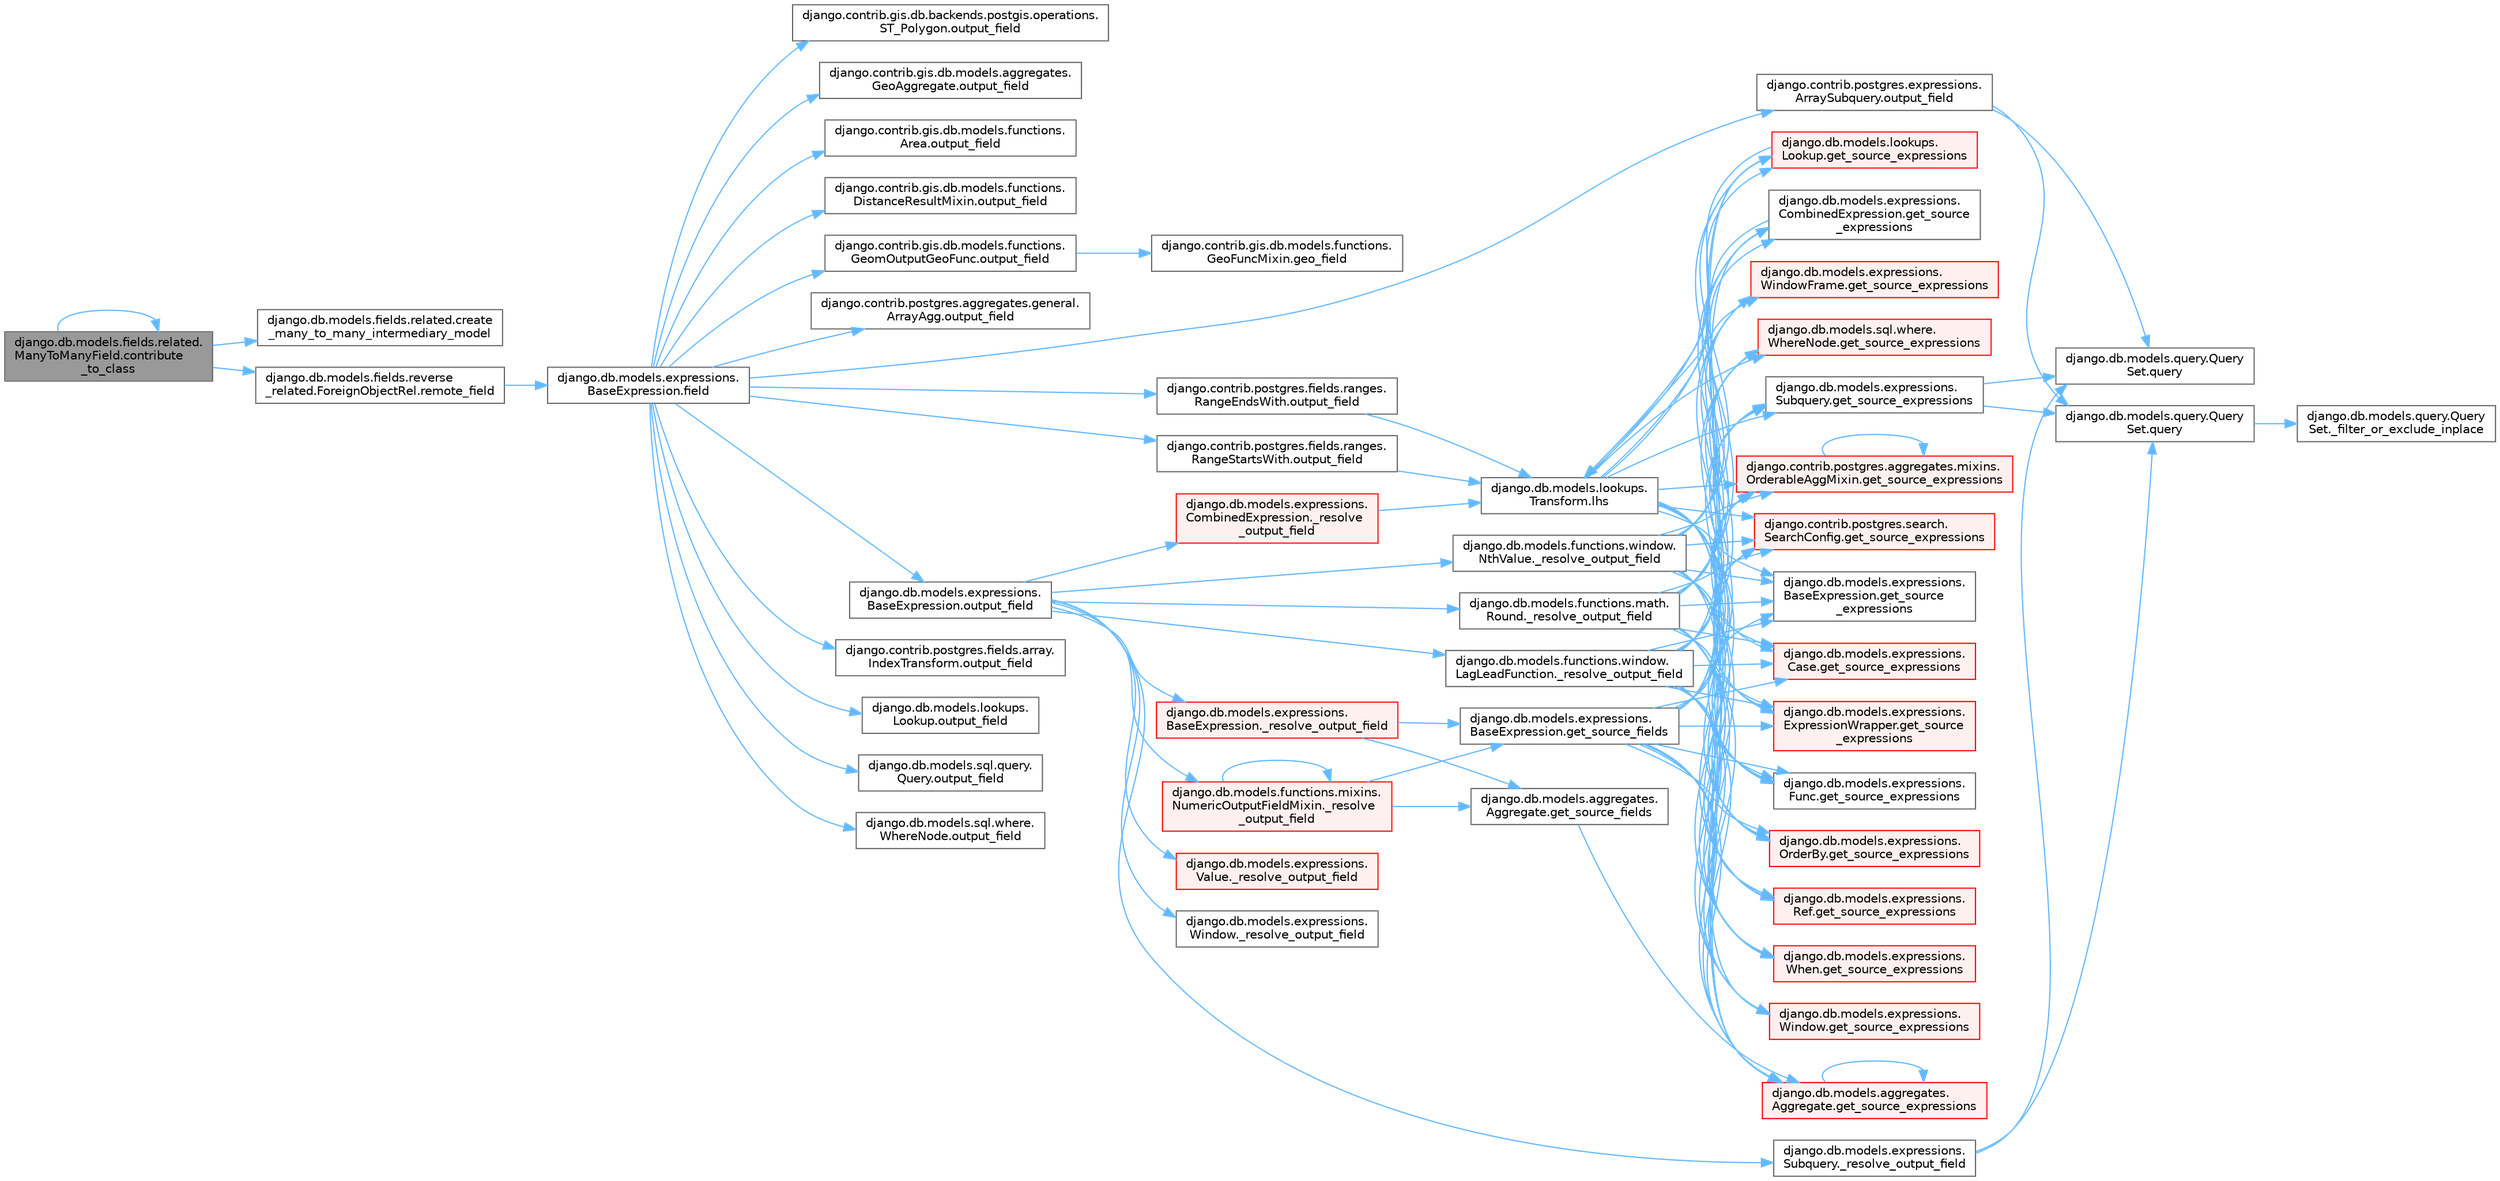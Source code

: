 digraph "django.db.models.fields.related.ManyToManyField.contribute_to_class"
{
 // LATEX_PDF_SIZE
  bgcolor="transparent";
  edge [fontname=Helvetica,fontsize=10,labelfontname=Helvetica,labelfontsize=10];
  node [fontname=Helvetica,fontsize=10,shape=box,height=0.2,width=0.4];
  rankdir="LR";
  Node1 [id="Node000001",label="django.db.models.fields.related.\lManyToManyField.contribute\l_to_class",height=0.2,width=0.4,color="gray40", fillcolor="grey60", style="filled", fontcolor="black",tooltip=" "];
  Node1 -> Node1 [id="edge1_Node000001_Node000001",color="steelblue1",style="solid",tooltip=" "];
  Node1 -> Node2 [id="edge2_Node000001_Node000002",color="steelblue1",style="solid",tooltip=" "];
  Node2 [id="Node000002",label="django.db.models.fields.related.create\l_many_to_many_intermediary_model",height=0.2,width=0.4,color="grey40", fillcolor="white", style="filled",URL="$namespacedjango_1_1db_1_1models_1_1fields_1_1related.html#a365c5943409613bedd6df00f08774fb5",tooltip=" "];
  Node1 -> Node3 [id="edge3_Node000001_Node000003",color="steelblue1",style="solid",tooltip=" "];
  Node3 [id="Node000003",label="django.db.models.fields.reverse\l_related.ForeignObjectRel.remote_field",height=0.2,width=0.4,color="grey40", fillcolor="white", style="filled",URL="$classdjango_1_1db_1_1models_1_1fields_1_1reverse__related_1_1_foreign_object_rel.html#aa8a0852218a886d7e53aa643d36cb8b2",tooltip=" "];
  Node3 -> Node4 [id="edge4_Node000003_Node000004",color="steelblue1",style="solid",tooltip=" "];
  Node4 [id="Node000004",label="django.db.models.expressions.\lBaseExpression.field",height=0.2,width=0.4,color="grey40", fillcolor="white", style="filled",URL="$classdjango_1_1db_1_1models_1_1expressions_1_1_base_expression.html#a70aeb35391ada82c2e9f02b1c3ac150c",tooltip=" "];
  Node4 -> Node5 [id="edge5_Node000004_Node000005",color="steelblue1",style="solid",tooltip=" "];
  Node5 [id="Node000005",label="django.contrib.gis.db.backends.postgis.operations.\lST_Polygon.output_field",height=0.2,width=0.4,color="grey40", fillcolor="white", style="filled",URL="$classdjango_1_1contrib_1_1gis_1_1db_1_1backends_1_1postgis_1_1operations_1_1_s_t___polygon.html#a4427b1b0cb4e6df4fde6c045c562118a",tooltip=" "];
  Node4 -> Node6 [id="edge6_Node000004_Node000006",color="steelblue1",style="solid",tooltip=" "];
  Node6 [id="Node000006",label="django.contrib.gis.db.models.aggregates.\lGeoAggregate.output_field",height=0.2,width=0.4,color="grey40", fillcolor="white", style="filled",URL="$classdjango_1_1contrib_1_1gis_1_1db_1_1models_1_1aggregates_1_1_geo_aggregate.html#a1f680d71d32335c5854387fa09555108",tooltip=" "];
  Node4 -> Node7 [id="edge7_Node000004_Node000007",color="steelblue1",style="solid",tooltip=" "];
  Node7 [id="Node000007",label="django.contrib.gis.db.models.functions.\lArea.output_field",height=0.2,width=0.4,color="grey40", fillcolor="white", style="filled",URL="$classdjango_1_1contrib_1_1gis_1_1db_1_1models_1_1functions_1_1_area.html#a017724b08cd640b0e7e834e003cc103d",tooltip=" "];
  Node4 -> Node8 [id="edge8_Node000004_Node000008",color="steelblue1",style="solid",tooltip=" "];
  Node8 [id="Node000008",label="django.contrib.gis.db.models.functions.\lDistanceResultMixin.output_field",height=0.2,width=0.4,color="grey40", fillcolor="white", style="filled",URL="$classdjango_1_1contrib_1_1gis_1_1db_1_1models_1_1functions_1_1_distance_result_mixin.html#af219b5c12f89e181ada240244818e239",tooltip=" "];
  Node4 -> Node9 [id="edge9_Node000004_Node000009",color="steelblue1",style="solid",tooltip=" "];
  Node9 [id="Node000009",label="django.contrib.gis.db.models.functions.\lGeomOutputGeoFunc.output_field",height=0.2,width=0.4,color="grey40", fillcolor="white", style="filled",URL="$classdjango_1_1contrib_1_1gis_1_1db_1_1models_1_1functions_1_1_geom_output_geo_func.html#a55415993f9af0a2cbde3681557342482",tooltip=" "];
  Node9 -> Node10 [id="edge10_Node000009_Node000010",color="steelblue1",style="solid",tooltip=" "];
  Node10 [id="Node000010",label="django.contrib.gis.db.models.functions.\lGeoFuncMixin.geo_field",height=0.2,width=0.4,color="grey40", fillcolor="white", style="filled",URL="$classdjango_1_1contrib_1_1gis_1_1db_1_1models_1_1functions_1_1_geo_func_mixin.html#aae4bfeb201602d13218e58d1778b4c1b",tooltip=" "];
  Node4 -> Node11 [id="edge11_Node000004_Node000011",color="steelblue1",style="solid",tooltip=" "];
  Node11 [id="Node000011",label="django.contrib.postgres.aggregates.general.\lArrayAgg.output_field",height=0.2,width=0.4,color="grey40", fillcolor="white", style="filled",URL="$classdjango_1_1contrib_1_1postgres_1_1aggregates_1_1general_1_1_array_agg.html#a845ed6cbbb6d6fe470d9478934ade450",tooltip=" "];
  Node4 -> Node12 [id="edge12_Node000004_Node000012",color="steelblue1",style="solid",tooltip=" "];
  Node12 [id="Node000012",label="django.contrib.postgres.expressions.\lArraySubquery.output_field",height=0.2,width=0.4,color="grey40", fillcolor="white", style="filled",URL="$classdjango_1_1contrib_1_1postgres_1_1expressions_1_1_array_subquery.html#adfc4d450008ff7b23517e73cbd1ad172",tooltip=" "];
  Node12 -> Node13 [id="edge13_Node000012_Node000013",color="steelblue1",style="solid",tooltip=" "];
  Node13 [id="Node000013",label="django.db.models.query.Query\lSet.query",height=0.2,width=0.4,color="grey40", fillcolor="white", style="filled",URL="$classdjango_1_1db_1_1models_1_1query_1_1_query_set.html#a8028ed81b109acb162489dbd16604c83",tooltip=" "];
  Node13 -> Node14 [id="edge14_Node000013_Node000014",color="steelblue1",style="solid",tooltip=" "];
  Node14 [id="Node000014",label="django.db.models.query.Query\lSet._filter_or_exclude_inplace",height=0.2,width=0.4,color="grey40", fillcolor="white", style="filled",URL="$classdjango_1_1db_1_1models_1_1query_1_1_query_set.html#aabeb9102e4ff687eea5dc3a6d54a8a29",tooltip=" "];
  Node12 -> Node15 [id="edge15_Node000012_Node000015",color="steelblue1",style="solid",tooltip=" "];
  Node15 [id="Node000015",label="django.db.models.query.Query\lSet.query",height=0.2,width=0.4,color="grey40", fillcolor="white", style="filled",URL="$classdjango_1_1db_1_1models_1_1query_1_1_query_set.html#a0b0307a9b3f65303afb2c5783372d2c2",tooltip=" "];
  Node4 -> Node16 [id="edge16_Node000004_Node000016",color="steelblue1",style="solid",tooltip=" "];
  Node16 [id="Node000016",label="django.contrib.postgres.fields.array.\lIndexTransform.output_field",height=0.2,width=0.4,color="grey40", fillcolor="white", style="filled",URL="$classdjango_1_1contrib_1_1postgres_1_1fields_1_1array_1_1_index_transform.html#ae3ca901f64e761da8d9dff087275f9ef",tooltip=" "];
  Node4 -> Node17 [id="edge17_Node000004_Node000017",color="steelblue1",style="solid",tooltip=" "];
  Node17 [id="Node000017",label="django.contrib.postgres.fields.ranges.\lRangeEndsWith.output_field",height=0.2,width=0.4,color="grey40", fillcolor="white", style="filled",URL="$classdjango_1_1contrib_1_1postgres_1_1fields_1_1ranges_1_1_range_ends_with.html#ab81e75d2435974b6171ddb1cbce4ebd9",tooltip=" "];
  Node17 -> Node18 [id="edge18_Node000017_Node000018",color="steelblue1",style="solid",tooltip=" "];
  Node18 [id="Node000018",label="django.db.models.lookups.\lTransform.lhs",height=0.2,width=0.4,color="grey40", fillcolor="white", style="filled",URL="$classdjango_1_1db_1_1models_1_1lookups_1_1_transform.html#ac0ce01e192abd1a739a4c77fcc8a1bf9",tooltip=" "];
  Node18 -> Node19 [id="edge19_Node000018_Node000019",color="steelblue1",style="solid",tooltip=" "];
  Node19 [id="Node000019",label="django.contrib.postgres.aggregates.mixins.\lOrderableAggMixin.get_source_expressions",height=0.2,width=0.4,color="red", fillcolor="#FFF0F0", style="filled",URL="$classdjango_1_1contrib_1_1postgres_1_1aggregates_1_1mixins_1_1_orderable_agg_mixin.html#abed9d6bb5142aafc8b77ac03f9d7a989",tooltip=" "];
  Node19 -> Node19 [id="edge20_Node000019_Node000019",color="steelblue1",style="solid",tooltip=" "];
  Node18 -> Node33 [id="edge21_Node000018_Node000033",color="steelblue1",style="solid",tooltip=" "];
  Node33 [id="Node000033",label="django.contrib.postgres.search.\lSearchConfig.get_source_expressions",height=0.2,width=0.4,color="red", fillcolor="#FFF0F0", style="filled",URL="$classdjango_1_1contrib_1_1postgres_1_1search_1_1_search_config.html#a2c17d4dfedc6381528df8a0a1b3751bf",tooltip=" "];
  Node18 -> Node36 [id="edge22_Node000018_Node000036",color="steelblue1",style="solid",tooltip=" "];
  Node36 [id="Node000036",label="django.db.models.aggregates.\lAggregate.get_source_expressions",height=0.2,width=0.4,color="red", fillcolor="#FFF0F0", style="filled",URL="$classdjango_1_1db_1_1models_1_1aggregates_1_1_aggregate.html#a4a47839518c013f780a931e4bcf2d4f1",tooltip=" "];
  Node36 -> Node36 [id="edge23_Node000036_Node000036",color="steelblue1",style="solid",tooltip=" "];
  Node18 -> Node1416 [id="edge24_Node000018_Node001416",color="steelblue1",style="solid",tooltip=" "];
  Node1416 [id="Node001416",label="django.db.models.expressions.\lBaseExpression.get_source\l_expressions",height=0.2,width=0.4,color="grey40", fillcolor="white", style="filled",URL="$classdjango_1_1db_1_1models_1_1expressions_1_1_base_expression.html#a1a052b2bf91363cc1367dbffb2b47708",tooltip=" "];
  Node18 -> Node1417 [id="edge25_Node000018_Node001417",color="steelblue1",style="solid",tooltip=" "];
  Node1417 [id="Node001417",label="django.db.models.expressions.\lCase.get_source_expressions",height=0.2,width=0.4,color="red", fillcolor="#FFF0F0", style="filled",URL="$classdjango_1_1db_1_1models_1_1expressions_1_1_case.html#a342de2ff64d7b1a41e1a86d89dee51b4",tooltip=" "];
  Node18 -> Node1424 [id="edge26_Node000018_Node001424",color="steelblue1",style="solid",tooltip=" "];
  Node1424 [id="Node001424",label="django.db.models.expressions.\lCombinedExpression.get_source\l_expressions",height=0.2,width=0.4,color="grey40", fillcolor="white", style="filled",URL="$classdjango_1_1db_1_1models_1_1expressions_1_1_combined_expression.html#a310a894787d41c927558cb35b23d3a90",tooltip=" "];
  Node1424 -> Node18 [id="edge27_Node001424_Node000018",color="steelblue1",style="solid",tooltip=" "];
  Node18 -> Node1425 [id="edge28_Node000018_Node001425",color="steelblue1",style="solid",tooltip=" "];
  Node1425 [id="Node001425",label="django.db.models.expressions.\lExpressionWrapper.get_source\l_expressions",height=0.2,width=0.4,color="red", fillcolor="#FFF0F0", style="filled",URL="$classdjango_1_1db_1_1models_1_1expressions_1_1_expression_wrapper.html#abdd54fb24f108830588d86a69e619e8f",tooltip=" "];
  Node18 -> Node1429 [id="edge29_Node000018_Node001429",color="steelblue1",style="solid",tooltip=" "];
  Node1429 [id="Node001429",label="django.db.models.expressions.\lFunc.get_source_expressions",height=0.2,width=0.4,color="grey40", fillcolor="white", style="filled",URL="$classdjango_1_1db_1_1models_1_1expressions_1_1_func.html#a2edd81324f310981c50c4d7d6b02fc36",tooltip=" "];
  Node18 -> Node1430 [id="edge30_Node000018_Node001430",color="steelblue1",style="solid",tooltip=" "];
  Node1430 [id="Node001430",label="django.db.models.expressions.\lOrderBy.get_source_expressions",height=0.2,width=0.4,color="red", fillcolor="#FFF0F0", style="filled",URL="$classdjango_1_1db_1_1models_1_1expressions_1_1_order_by.html#aa0b698a72cab3662300d9849e2e0b2df",tooltip=" "];
  Node18 -> Node1431 [id="edge31_Node000018_Node001431",color="steelblue1",style="solid",tooltip=" "];
  Node1431 [id="Node001431",label="django.db.models.expressions.\lRef.get_source_expressions",height=0.2,width=0.4,color="red", fillcolor="#FFF0F0", style="filled",URL="$classdjango_1_1db_1_1models_1_1expressions_1_1_ref.html#a34966901a7ce794db70ff599b65fe2ce",tooltip=" "];
  Node18 -> Node1432 [id="edge32_Node000018_Node001432",color="steelblue1",style="solid",tooltip=" "];
  Node1432 [id="Node001432",label="django.db.models.expressions.\lSubquery.get_source_expressions",height=0.2,width=0.4,color="grey40", fillcolor="white", style="filled",URL="$classdjango_1_1db_1_1models_1_1expressions_1_1_subquery.html#a39b90b2b3d0ee3caf0b75571062f214e",tooltip=" "];
  Node1432 -> Node13 [id="edge33_Node001432_Node000013",color="steelblue1",style="solid",tooltip=" "];
  Node1432 -> Node15 [id="edge34_Node001432_Node000015",color="steelblue1",style="solid",tooltip=" "];
  Node18 -> Node1433 [id="edge35_Node000018_Node001433",color="steelblue1",style="solid",tooltip=" "];
  Node1433 [id="Node001433",label="django.db.models.expressions.\lWhen.get_source_expressions",height=0.2,width=0.4,color="red", fillcolor="#FFF0F0", style="filled",URL="$classdjango_1_1db_1_1models_1_1expressions_1_1_when.html#aed38e210fabf48478aed2ff00ccbdfbe",tooltip=" "];
  Node18 -> Node1434 [id="edge36_Node000018_Node001434",color="steelblue1",style="solid",tooltip=" "];
  Node1434 [id="Node001434",label="django.db.models.expressions.\lWindow.get_source_expressions",height=0.2,width=0.4,color="red", fillcolor="#FFF0F0", style="filled",URL="$classdjango_1_1db_1_1models_1_1expressions_1_1_window.html#a52d79e8fa282239e67f8d9cdc5112388",tooltip=" "];
  Node18 -> Node1435 [id="edge37_Node000018_Node001435",color="steelblue1",style="solid",tooltip=" "];
  Node1435 [id="Node001435",label="django.db.models.expressions.\lWindowFrame.get_source_expressions",height=0.2,width=0.4,color="red", fillcolor="#FFF0F0", style="filled",URL="$classdjango_1_1db_1_1models_1_1expressions_1_1_window_frame.html#a4b54c4c9b4c4a68308953d25703a2544",tooltip=" "];
  Node18 -> Node3432 [id="edge38_Node000018_Node003432",color="steelblue1",style="solid",tooltip=" "];
  Node3432 [id="Node003432",label="django.db.models.lookups.\lLookup.get_source_expressions",height=0.2,width=0.4,color="red", fillcolor="#FFF0F0", style="filled",URL="$classdjango_1_1db_1_1models_1_1lookups_1_1_lookup.html#ab733397a7e7276a69a7092430799a22a",tooltip=" "];
  Node3432 -> Node18 [id="edge39_Node003432_Node000018",color="steelblue1",style="solid",tooltip=" "];
  Node18 -> Node3434 [id="edge40_Node000018_Node003434",color="steelblue1",style="solid",tooltip=" "];
  Node3434 [id="Node003434",label="django.db.models.sql.where.\lWhereNode.get_source_expressions",height=0.2,width=0.4,color="red", fillcolor="#FFF0F0", style="filled",URL="$classdjango_1_1db_1_1models_1_1sql_1_1where_1_1_where_node.html#ae3155308ff1faf4914e3e7f0134f49d7",tooltip=" "];
  Node4 -> Node1411 [id="edge41_Node000004_Node001411",color="steelblue1",style="solid",tooltip=" "];
  Node1411 [id="Node001411",label="django.contrib.postgres.fields.ranges.\lRangeStartsWith.output_field",height=0.2,width=0.4,color="grey40", fillcolor="white", style="filled",URL="$classdjango_1_1contrib_1_1postgres_1_1fields_1_1ranges_1_1_range_starts_with.html#a4e864cbda43e695a0ae6b2c3b4ced157",tooltip=" "];
  Node1411 -> Node18 [id="edge42_Node001411_Node000018",color="steelblue1",style="solid",tooltip=" "];
  Node4 -> Node1412 [id="edge43_Node000004_Node001412",color="steelblue1",style="solid",tooltip=" "];
  Node1412 [id="Node001412",label="django.db.models.expressions.\lBaseExpression.output_field",height=0.2,width=0.4,color="grey40", fillcolor="white", style="filled",URL="$classdjango_1_1db_1_1models_1_1expressions_1_1_base_expression.html#a7f0982cb1de5cdeaa7f043c3ae611a6d",tooltip=" "];
  Node1412 -> Node1413 [id="edge44_Node001412_Node001413",color="steelblue1",style="solid",tooltip=" "];
  Node1413 [id="Node001413",label="django.db.models.expressions.\lBaseExpression._resolve_output_field",height=0.2,width=0.4,color="red", fillcolor="#FFF0F0", style="filled",URL="$classdjango_1_1db_1_1models_1_1expressions_1_1_base_expression.html#a4d77b67d8a2c12f240cfa67a218742d9",tooltip=" "];
  Node1413 -> Node1414 [id="edge45_Node001413_Node001414",color="steelblue1",style="solid",tooltip=" "];
  Node1414 [id="Node001414",label="django.db.models.aggregates.\lAggregate.get_source_fields",height=0.2,width=0.4,color="grey40", fillcolor="white", style="filled",URL="$classdjango_1_1db_1_1models_1_1aggregates_1_1_aggregate.html#af73c40e545aeb53760d4f8ab45795ce7",tooltip=" "];
  Node1414 -> Node36 [id="edge46_Node001414_Node000036",color="steelblue1",style="solid",tooltip=" "];
  Node1413 -> Node1415 [id="edge47_Node001413_Node001415",color="steelblue1",style="solid",tooltip=" "];
  Node1415 [id="Node001415",label="django.db.models.expressions.\lBaseExpression.get_source_fields",height=0.2,width=0.4,color="grey40", fillcolor="white", style="filled",URL="$classdjango_1_1db_1_1models_1_1expressions_1_1_base_expression.html#a12ff1384ded4ceeeb39de09b54a827aa",tooltip=" "];
  Node1415 -> Node19 [id="edge48_Node001415_Node000019",color="steelblue1",style="solid",tooltip=" "];
  Node1415 -> Node33 [id="edge49_Node001415_Node000033",color="steelblue1",style="solid",tooltip=" "];
  Node1415 -> Node36 [id="edge50_Node001415_Node000036",color="steelblue1",style="solid",tooltip=" "];
  Node1415 -> Node1416 [id="edge51_Node001415_Node001416",color="steelblue1",style="solid",tooltip=" "];
  Node1415 -> Node1417 [id="edge52_Node001415_Node001417",color="steelblue1",style="solid",tooltip=" "];
  Node1415 -> Node1424 [id="edge53_Node001415_Node001424",color="steelblue1",style="solid",tooltip=" "];
  Node1415 -> Node1425 [id="edge54_Node001415_Node001425",color="steelblue1",style="solid",tooltip=" "];
  Node1415 -> Node1429 [id="edge55_Node001415_Node001429",color="steelblue1",style="solid",tooltip=" "];
  Node1415 -> Node1430 [id="edge56_Node001415_Node001430",color="steelblue1",style="solid",tooltip=" "];
  Node1415 -> Node1431 [id="edge57_Node001415_Node001431",color="steelblue1",style="solid",tooltip=" "];
  Node1415 -> Node1432 [id="edge58_Node001415_Node001432",color="steelblue1",style="solid",tooltip=" "];
  Node1415 -> Node1433 [id="edge59_Node001415_Node001433",color="steelblue1",style="solid",tooltip=" "];
  Node1415 -> Node1434 [id="edge60_Node001415_Node001434",color="steelblue1",style="solid",tooltip=" "];
  Node1415 -> Node1435 [id="edge61_Node001415_Node001435",color="steelblue1",style="solid",tooltip=" "];
  Node1415 -> Node3432 [id="edge62_Node001415_Node003432",color="steelblue1",style="solid",tooltip=" "];
  Node1415 -> Node3434 [id="edge63_Node001415_Node003434",color="steelblue1",style="solid",tooltip=" "];
  Node1412 -> Node3774 [id="edge64_Node001412_Node003774",color="steelblue1",style="solid",tooltip=" "];
  Node3774 [id="Node003774",label="django.db.models.expressions.\lCombinedExpression._resolve\l_output_field",height=0.2,width=0.4,color="red", fillcolor="#FFF0F0", style="filled",URL="$classdjango_1_1db_1_1models_1_1expressions_1_1_combined_expression.html#ad5c6df54cfa479187073e305a8cbae20",tooltip=" "];
  Node3774 -> Node18 [id="edge65_Node003774_Node000018",color="steelblue1",style="solid",tooltip=" "];
  Node1412 -> Node3776 [id="edge66_Node001412_Node003776",color="steelblue1",style="solid",tooltip=" "];
  Node3776 [id="Node003776",label="django.db.models.expressions.\lSubquery._resolve_output_field",height=0.2,width=0.4,color="grey40", fillcolor="white", style="filled",URL="$classdjango_1_1db_1_1models_1_1expressions_1_1_subquery.html#a1e6f5dc8cd3e49d208c9b8770607552d",tooltip=" "];
  Node3776 -> Node13 [id="edge67_Node003776_Node000013",color="steelblue1",style="solid",tooltip=" "];
  Node3776 -> Node15 [id="edge68_Node003776_Node000015",color="steelblue1",style="solid",tooltip=" "];
  Node1412 -> Node3777 [id="edge69_Node001412_Node003777",color="steelblue1",style="solid",tooltip=" "];
  Node3777 [id="Node003777",label="django.db.models.expressions.\lValue._resolve_output_field",height=0.2,width=0.4,color="red", fillcolor="#FFF0F0", style="filled",URL="$classdjango_1_1db_1_1models_1_1expressions_1_1_value.html#af1af121c7b76f0e7325f3276049675dd",tooltip=" "];
  Node1412 -> Node3778 [id="edge70_Node001412_Node003778",color="steelblue1",style="solid",tooltip=" "];
  Node3778 [id="Node003778",label="django.db.models.expressions.\lWindow._resolve_output_field",height=0.2,width=0.4,color="grey40", fillcolor="white", style="filled",URL="$classdjango_1_1db_1_1models_1_1expressions_1_1_window.html#a165cffc4e962ae979c8c6bf5f1ed30bd",tooltip=" "];
  Node1412 -> Node3779 [id="edge71_Node001412_Node003779",color="steelblue1",style="solid",tooltip=" "];
  Node3779 [id="Node003779",label="django.db.models.functions.math.\lRound._resolve_output_field",height=0.2,width=0.4,color="grey40", fillcolor="white", style="filled",URL="$classdjango_1_1db_1_1models_1_1functions_1_1math_1_1_round.html#aa7b9332c35bc83a0f7055177fb9304e3",tooltip=" "];
  Node3779 -> Node19 [id="edge72_Node003779_Node000019",color="steelblue1",style="solid",tooltip=" "];
  Node3779 -> Node33 [id="edge73_Node003779_Node000033",color="steelblue1",style="solid",tooltip=" "];
  Node3779 -> Node36 [id="edge74_Node003779_Node000036",color="steelblue1",style="solid",tooltip=" "];
  Node3779 -> Node1416 [id="edge75_Node003779_Node001416",color="steelblue1",style="solid",tooltip=" "];
  Node3779 -> Node1417 [id="edge76_Node003779_Node001417",color="steelblue1",style="solid",tooltip=" "];
  Node3779 -> Node1424 [id="edge77_Node003779_Node001424",color="steelblue1",style="solid",tooltip=" "];
  Node3779 -> Node1425 [id="edge78_Node003779_Node001425",color="steelblue1",style="solid",tooltip=" "];
  Node3779 -> Node1429 [id="edge79_Node003779_Node001429",color="steelblue1",style="solid",tooltip=" "];
  Node3779 -> Node1430 [id="edge80_Node003779_Node001430",color="steelblue1",style="solid",tooltip=" "];
  Node3779 -> Node1431 [id="edge81_Node003779_Node001431",color="steelblue1",style="solid",tooltip=" "];
  Node3779 -> Node1432 [id="edge82_Node003779_Node001432",color="steelblue1",style="solid",tooltip=" "];
  Node3779 -> Node1433 [id="edge83_Node003779_Node001433",color="steelblue1",style="solid",tooltip=" "];
  Node3779 -> Node1434 [id="edge84_Node003779_Node001434",color="steelblue1",style="solid",tooltip=" "];
  Node3779 -> Node1435 [id="edge85_Node003779_Node001435",color="steelblue1",style="solid",tooltip=" "];
  Node3779 -> Node3432 [id="edge86_Node003779_Node003432",color="steelblue1",style="solid",tooltip=" "];
  Node3779 -> Node3434 [id="edge87_Node003779_Node003434",color="steelblue1",style="solid",tooltip=" "];
  Node1412 -> Node3780 [id="edge88_Node001412_Node003780",color="steelblue1",style="solid",tooltip=" "];
  Node3780 [id="Node003780",label="django.db.models.functions.mixins.\lNumericOutputFieldMixin._resolve\l_output_field",height=0.2,width=0.4,color="red", fillcolor="#FFF0F0", style="filled",URL="$classdjango_1_1db_1_1models_1_1functions_1_1mixins_1_1_numeric_output_field_mixin.html#ada10dc529cfe036597471f6439dfb0c5",tooltip=" "];
  Node3780 -> Node3780 [id="edge89_Node003780_Node003780",color="steelblue1",style="solid",tooltip=" "];
  Node3780 -> Node1414 [id="edge90_Node003780_Node001414",color="steelblue1",style="solid",tooltip=" "];
  Node3780 -> Node1415 [id="edge91_Node003780_Node001415",color="steelblue1",style="solid",tooltip=" "];
  Node1412 -> Node3781 [id="edge92_Node001412_Node003781",color="steelblue1",style="solid",tooltip=" "];
  Node3781 [id="Node003781",label="django.db.models.functions.window.\lLagLeadFunction._resolve_output_field",height=0.2,width=0.4,color="grey40", fillcolor="white", style="filled",URL="$classdjango_1_1db_1_1models_1_1functions_1_1window_1_1_lag_lead_function.html#ad9fef4f0de0bae4168483d83bf154eb5",tooltip=" "];
  Node3781 -> Node19 [id="edge93_Node003781_Node000019",color="steelblue1",style="solid",tooltip=" "];
  Node3781 -> Node33 [id="edge94_Node003781_Node000033",color="steelblue1",style="solid",tooltip=" "];
  Node3781 -> Node36 [id="edge95_Node003781_Node000036",color="steelblue1",style="solid",tooltip=" "];
  Node3781 -> Node1416 [id="edge96_Node003781_Node001416",color="steelblue1",style="solid",tooltip=" "];
  Node3781 -> Node1417 [id="edge97_Node003781_Node001417",color="steelblue1",style="solid",tooltip=" "];
  Node3781 -> Node1424 [id="edge98_Node003781_Node001424",color="steelblue1",style="solid",tooltip=" "];
  Node3781 -> Node1425 [id="edge99_Node003781_Node001425",color="steelblue1",style="solid",tooltip=" "];
  Node3781 -> Node1429 [id="edge100_Node003781_Node001429",color="steelblue1",style="solid",tooltip=" "];
  Node3781 -> Node1430 [id="edge101_Node003781_Node001430",color="steelblue1",style="solid",tooltip=" "];
  Node3781 -> Node1431 [id="edge102_Node003781_Node001431",color="steelblue1",style="solid",tooltip=" "];
  Node3781 -> Node1432 [id="edge103_Node003781_Node001432",color="steelblue1",style="solid",tooltip=" "];
  Node3781 -> Node1433 [id="edge104_Node003781_Node001433",color="steelblue1",style="solid",tooltip=" "];
  Node3781 -> Node1434 [id="edge105_Node003781_Node001434",color="steelblue1",style="solid",tooltip=" "];
  Node3781 -> Node1435 [id="edge106_Node003781_Node001435",color="steelblue1",style="solid",tooltip=" "];
  Node3781 -> Node3432 [id="edge107_Node003781_Node003432",color="steelblue1",style="solid",tooltip=" "];
  Node3781 -> Node3434 [id="edge108_Node003781_Node003434",color="steelblue1",style="solid",tooltip=" "];
  Node1412 -> Node3782 [id="edge109_Node001412_Node003782",color="steelblue1",style="solid",tooltip=" "];
  Node3782 [id="Node003782",label="django.db.models.functions.window.\lNthValue._resolve_output_field",height=0.2,width=0.4,color="grey40", fillcolor="white", style="filled",URL="$classdjango_1_1db_1_1models_1_1functions_1_1window_1_1_nth_value.html#a01f5c13b954177f7f499ab3a354aa38a",tooltip=" "];
  Node3782 -> Node19 [id="edge110_Node003782_Node000019",color="steelblue1",style="solid",tooltip=" "];
  Node3782 -> Node33 [id="edge111_Node003782_Node000033",color="steelblue1",style="solid",tooltip=" "];
  Node3782 -> Node36 [id="edge112_Node003782_Node000036",color="steelblue1",style="solid",tooltip=" "];
  Node3782 -> Node1416 [id="edge113_Node003782_Node001416",color="steelblue1",style="solid",tooltip=" "];
  Node3782 -> Node1417 [id="edge114_Node003782_Node001417",color="steelblue1",style="solid",tooltip=" "];
  Node3782 -> Node1424 [id="edge115_Node003782_Node001424",color="steelblue1",style="solid",tooltip=" "];
  Node3782 -> Node1425 [id="edge116_Node003782_Node001425",color="steelblue1",style="solid",tooltip=" "];
  Node3782 -> Node1429 [id="edge117_Node003782_Node001429",color="steelblue1",style="solid",tooltip=" "];
  Node3782 -> Node1430 [id="edge118_Node003782_Node001430",color="steelblue1",style="solid",tooltip=" "];
  Node3782 -> Node1431 [id="edge119_Node003782_Node001431",color="steelblue1",style="solid",tooltip=" "];
  Node3782 -> Node1432 [id="edge120_Node003782_Node001432",color="steelblue1",style="solid",tooltip=" "];
  Node3782 -> Node1433 [id="edge121_Node003782_Node001433",color="steelblue1",style="solid",tooltip=" "];
  Node3782 -> Node1434 [id="edge122_Node003782_Node001434",color="steelblue1",style="solid",tooltip=" "];
  Node3782 -> Node1435 [id="edge123_Node003782_Node001435",color="steelblue1",style="solid",tooltip=" "];
  Node3782 -> Node3432 [id="edge124_Node003782_Node003432",color="steelblue1",style="solid",tooltip=" "];
  Node3782 -> Node3434 [id="edge125_Node003782_Node003434",color="steelblue1",style="solid",tooltip=" "];
  Node4 -> Node1561 [id="edge126_Node000004_Node001561",color="steelblue1",style="solid",tooltip=" "];
  Node1561 [id="Node001561",label="django.db.models.lookups.\lLookup.output_field",height=0.2,width=0.4,color="grey40", fillcolor="white", style="filled",URL="$classdjango_1_1db_1_1models_1_1lookups_1_1_lookup.html#ac5f7b4f3c6722942ef415a8f83b98745",tooltip=" "];
  Node4 -> Node1562 [id="edge127_Node000004_Node001562",color="steelblue1",style="solid",tooltip=" "];
  Node1562 [id="Node001562",label="django.db.models.sql.query.\lQuery.output_field",height=0.2,width=0.4,color="grey40", fillcolor="white", style="filled",URL="$classdjango_1_1db_1_1models_1_1sql_1_1query_1_1_query.html#a53ec5a7472740d502ccbe1a6e526aa26",tooltip=" "];
  Node4 -> Node1563 [id="edge128_Node000004_Node001563",color="steelblue1",style="solid",tooltip=" "];
  Node1563 [id="Node001563",label="django.db.models.sql.where.\lWhereNode.output_field",height=0.2,width=0.4,color="grey40", fillcolor="white", style="filled",URL="$classdjango_1_1db_1_1models_1_1sql_1_1where_1_1_where_node.html#ac9648ee33da9c2746f6ca859befdf6b2",tooltip=" "];
}
